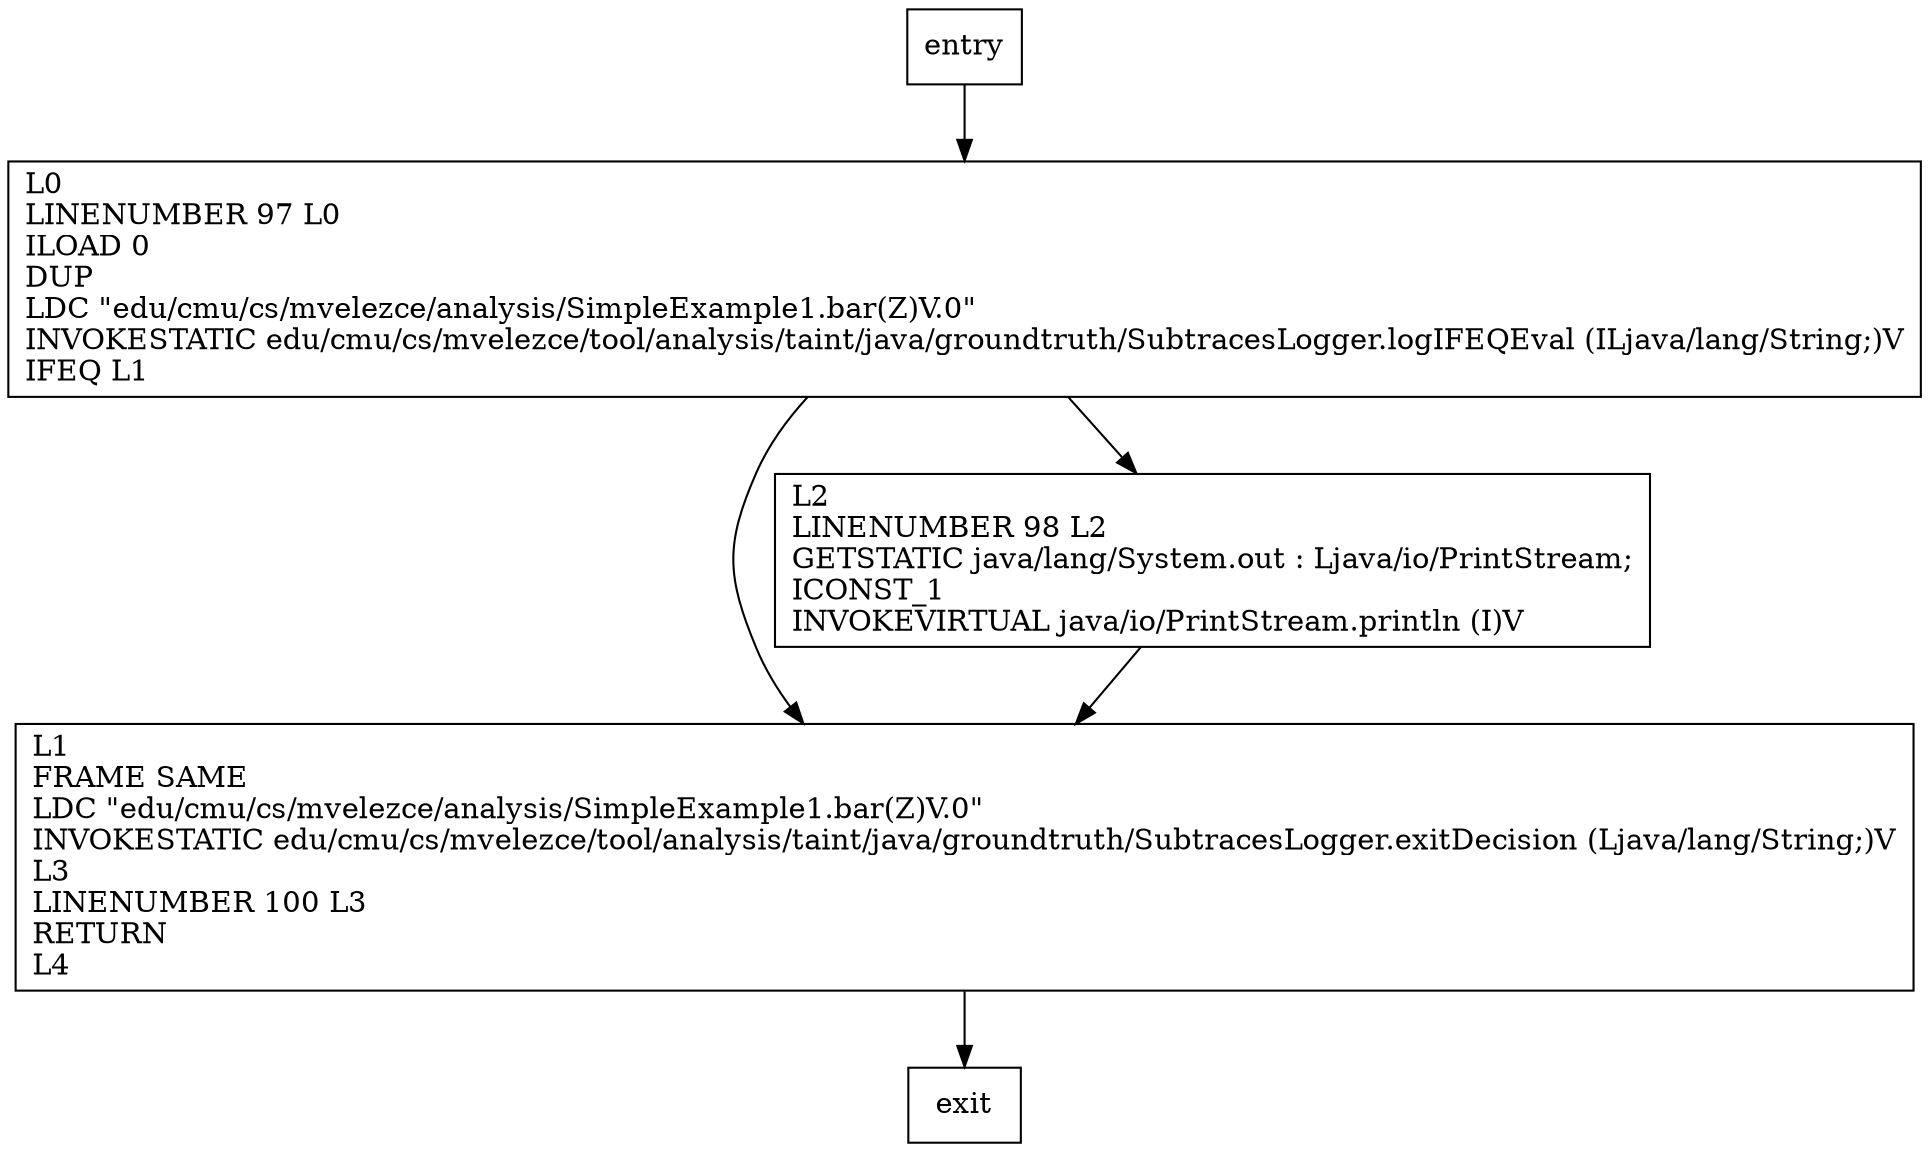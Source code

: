 digraph bar {
node [shape=record];
1963663371 [label="L0\lLINENUMBER 97 L0\lILOAD 0\lDUP\lLDC \"edu/cmu/cs/mvelezce/analysis/SimpleExample1.bar(Z)V.0\"\lINVOKESTATIC edu/cmu/cs/mvelezce/tool/analysis/taint/java/groundtruth/SubtracesLogger.logIFEQEval (ILjava/lang/String;)V\lIFEQ L1\l"];
1439007204 [label="L1\lFRAME SAME\lLDC \"edu/cmu/cs/mvelezce/analysis/SimpleExample1.bar(Z)V.0\"\lINVOKESTATIC edu/cmu/cs/mvelezce/tool/analysis/taint/java/groundtruth/SubtracesLogger.exitDecision (Ljava/lang/String;)V\lL3\lLINENUMBER 100 L3\lRETURN\lL4\l"];
246024123 [label="L2\lLINENUMBER 98 L2\lGETSTATIC java/lang/System.out : Ljava/io/PrintStream;\lICONST_1\lINVOKEVIRTUAL java/io/PrintStream.println (I)V\l"];
entry;
exit;
1963663371 -> 1439007204;
1963663371 -> 246024123;
entry -> 1963663371;
1439007204 -> exit;
246024123 -> 1439007204;
}
